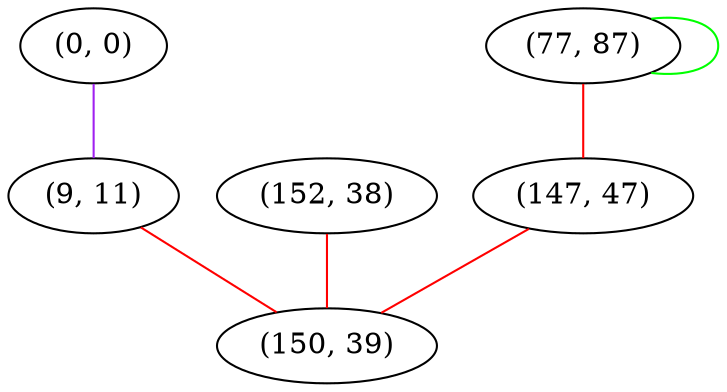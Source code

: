 graph "" {
"(0, 0)";
"(152, 38)";
"(77, 87)";
"(147, 47)";
"(9, 11)";
"(150, 39)";
"(0, 0)" -- "(9, 11)"  [color=purple, key=0, weight=4];
"(152, 38)" -- "(150, 39)"  [color=red, key=0, weight=1];
"(77, 87)" -- "(147, 47)"  [color=red, key=0, weight=1];
"(77, 87)" -- "(77, 87)"  [color=green, key=0, weight=2];
"(147, 47)" -- "(150, 39)"  [color=red, key=0, weight=1];
"(9, 11)" -- "(150, 39)"  [color=red, key=0, weight=1];
}
